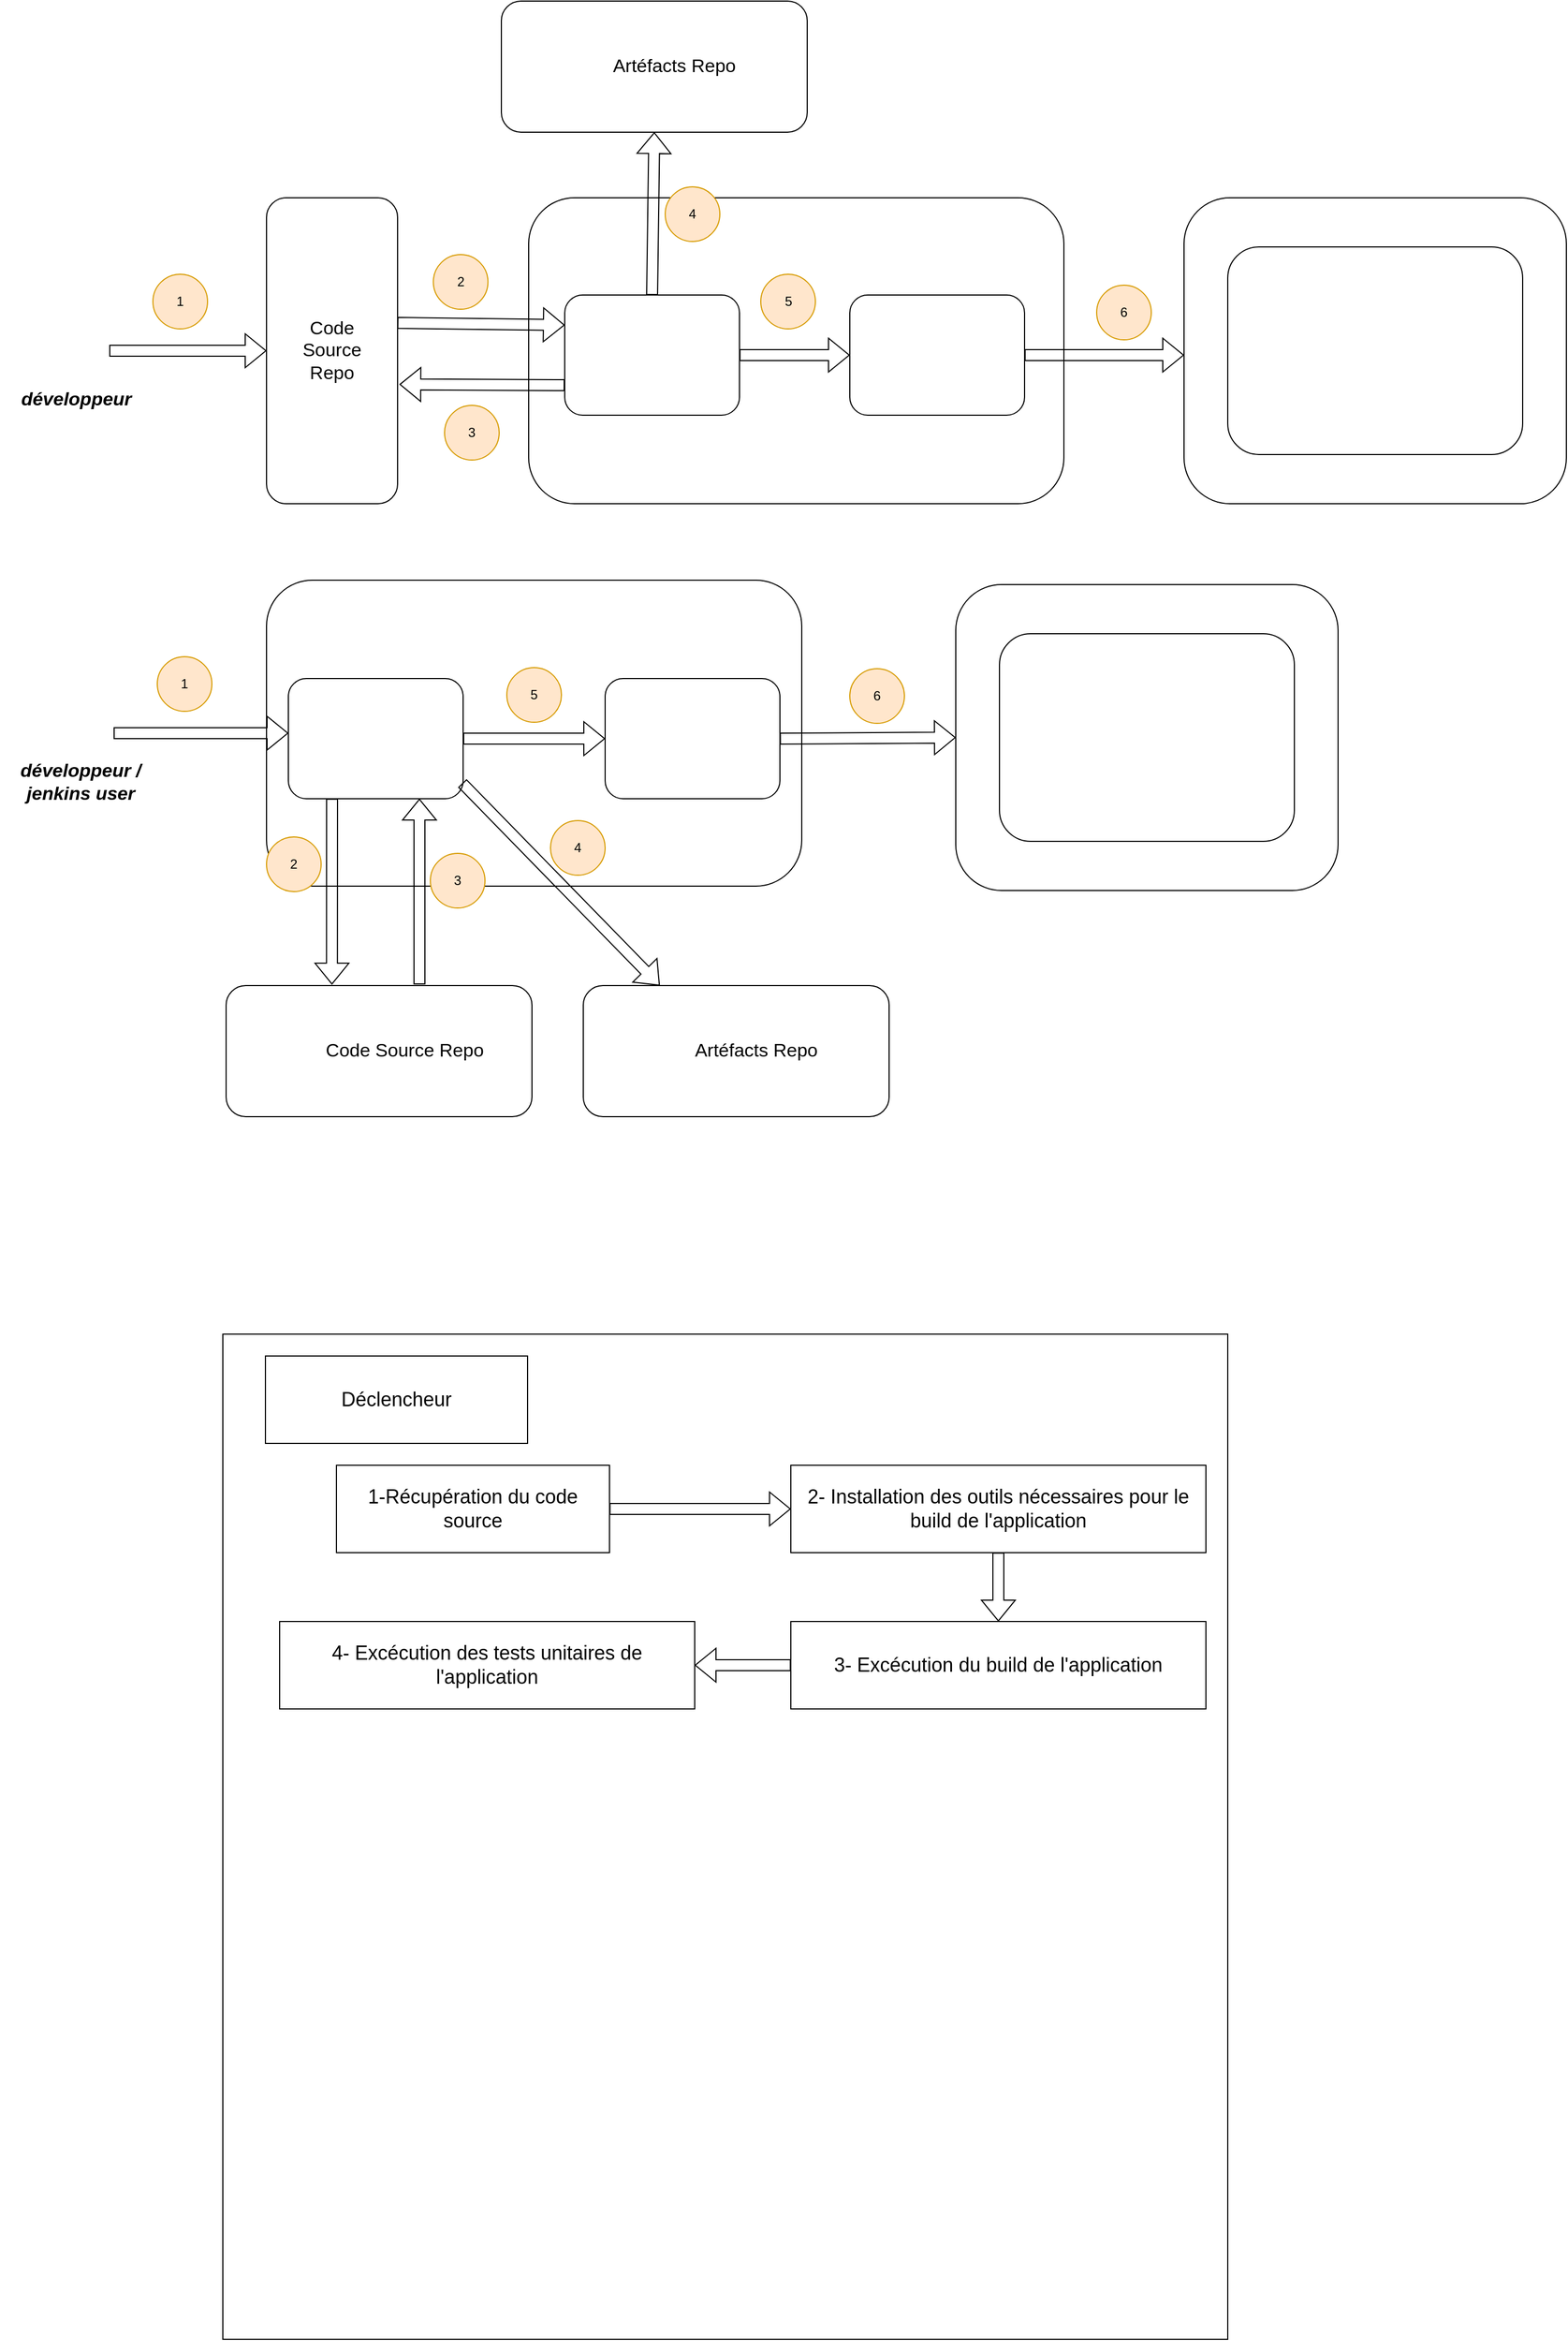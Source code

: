 <mxfile version="21.5.0" type="github">
  <diagram name="Page-1" id="I_ngALfB866X6ck2DSHW">
    <mxGraphModel dx="2417" dy="1027" grid="1" gridSize="10" guides="1" tooltips="1" connect="1" arrows="1" fold="1" page="1" pageScale="1" pageWidth="827" pageHeight="1169" math="0" shadow="0">
      <root>
        <mxCell id="0" />
        <mxCell id="1" parent="0" />
        <mxCell id="h1O3plPJuN3wcp4LjX40-3" value="&lt;font style=&quot;font-size: 17px;&quot;&gt;Code&lt;br&gt;Source&lt;br&gt;Repo&lt;/font&gt;" style="rounded=1;whiteSpace=wrap;html=1;" parent="1" vertex="1">
          <mxGeometry x="120" y="280" width="120" height="280" as="geometry" />
        </mxCell>
        <mxCell id="JewFtYphriM5EpTcfLSR-1" value="" style="rounded=1;whiteSpace=wrap;html=1;" parent="1" vertex="1">
          <mxGeometry x="360" y="280" width="490" height="280" as="geometry" />
        </mxCell>
        <mxCell id="h1O3plPJuN3wcp4LjX40-1" value="" style="shape=image;verticalLabelPosition=bottom;labelBackgroundColor=default;verticalAlign=top;aspect=fixed;imageAspect=0;image=https://humancoders-formations.s3.amazonaws.com/uploads/course/logo/155/formation-gitlab.png;" parent="1" vertex="1">
          <mxGeometry x="150" y="325" width="60" height="60" as="geometry" />
        </mxCell>
        <mxCell id="h1O3plPJuN3wcp4LjX40-2" value="" style="shape=image;verticalLabelPosition=bottom;labelBackgroundColor=default;verticalAlign=top;aspect=fixed;imageAspect=0;image=https://upload.wikimedia.org/wikipedia/commons/9/99/Sample_User_Icon.png;" parent="1" vertex="1">
          <mxGeometry x="-84" y="390" width="60" height="60" as="geometry" />
        </mxCell>
        <mxCell id="h1O3plPJuN3wcp4LjX40-9" value="" style="rounded=1;whiteSpace=wrap;html=1;" parent="1" vertex="1">
          <mxGeometry x="393" y="369" width="160" height="110" as="geometry" />
        </mxCell>
        <mxCell id="h1O3plPJuN3wcp4LjX40-5" value="" style="shape=image;verticalLabelPosition=bottom;labelBackgroundColor=default;verticalAlign=top;aspect=fixed;imageAspect=0;image=https://upload.wikimedia.org/wikipedia/commons/thumb/e/e9/Jenkins_logo.svg/1200px-Jenkins_logo.svg.png;" parent="1" vertex="1">
          <mxGeometry x="451.27" y="394" width="43.46" height="60" as="geometry" />
        </mxCell>
        <mxCell id="h1O3plPJuN3wcp4LjX40-10" value="" style="rounded=1;whiteSpace=wrap;html=1;" parent="1" vertex="1">
          <mxGeometry x="654" y="369" width="160" height="110" as="geometry" />
        </mxCell>
        <mxCell id="h1O3plPJuN3wcp4LjX40-7" value="" style="shape=image;verticalLabelPosition=bottom;labelBackgroundColor=default;verticalAlign=top;aspect=fixed;imageAspect=0;image=https://upload.wikimedia.org/wikipedia/commons/thumb/2/24/Ansible_logo.svg/1664px-Ansible_logo.svg.png;" parent="1" vertex="1">
          <mxGeometry x="701.5" y="384" width="65" height="80" as="geometry" />
        </mxCell>
        <mxCell id="h1O3plPJuN3wcp4LjX40-11" value="" style="rounded=1;whiteSpace=wrap;html=1;" parent="1" vertex="1">
          <mxGeometry x="960" y="280" width="350" height="280" as="geometry" />
        </mxCell>
        <mxCell id="h1O3plPJuN3wcp4LjX40-12" value="" style="rounded=1;whiteSpace=wrap;html=1;" parent="1" vertex="1">
          <mxGeometry x="1000" y="325" width="270" height="190" as="geometry" />
        </mxCell>
        <mxCell id="h1O3plPJuN3wcp4LjX40-4" value="" style="shape=image;verticalLabelPosition=bottom;labelBackgroundColor=default;verticalAlign=top;aspect=fixed;imageAspect=0;image=https://www.sparks-formation.com/wp-content/uploads/2020/06/iis-logo.png;" parent="1" vertex="1">
          <mxGeometry x="1010" y="340" width="66" height="30" as="geometry" />
        </mxCell>
        <mxCell id="h1O3plPJuN3wcp4LjX40-14" value="" style="shape=image;verticalLabelPosition=bottom;labelBackgroundColor=default;verticalAlign=top;aspect=fixed;imageAspect=0;image=https://logos-download.com/wp-content/uploads/2017/07/Microsoft_.NET_logo.png;" parent="1" vertex="1">
          <mxGeometry x="1093.43" y="379.5" width="87.14" height="83" as="geometry" />
        </mxCell>
        <mxCell id="h1O3plPJuN3wcp4LjX40-15" value="" style="shape=flexArrow;endArrow=classic;html=1;rounded=0;exitX=1;exitY=0.5;exitDx=0;exitDy=0;entryX=0;entryY=0.5;entryDx=0;entryDy=0;" parent="1" source="h1O3plPJuN3wcp4LjX40-2" target="h1O3plPJuN3wcp4LjX40-3" edge="1">
          <mxGeometry width="50" height="50" relative="1" as="geometry">
            <mxPoint x="187" y="630" as="sourcePoint" />
            <mxPoint x="237" y="580" as="targetPoint" />
          </mxGeometry>
        </mxCell>
        <mxCell id="h1O3plPJuN3wcp4LjX40-16" value="" style="shape=flexArrow;endArrow=classic;html=1;rounded=0;exitX=0.998;exitY=0.409;exitDx=0;exitDy=0;entryX=0;entryY=0.25;entryDx=0;entryDy=0;exitPerimeter=0;" parent="1" source="h1O3plPJuN3wcp4LjX40-3" target="h1O3plPJuN3wcp4LjX40-9" edge="1">
          <mxGeometry width="50" height="50" relative="1" as="geometry">
            <mxPoint x="240" y="398" as="sourcePoint" />
            <mxPoint x="360" y="398" as="targetPoint" />
          </mxGeometry>
        </mxCell>
        <mxCell id="h1O3plPJuN3wcp4LjX40-17" value="" style="shape=flexArrow;endArrow=classic;html=1;rounded=0;exitX=1;exitY=0.5;exitDx=0;exitDy=0;" parent="1" source="h1O3plPJuN3wcp4LjX40-10" edge="1">
          <mxGeometry width="50" height="50" relative="1" as="geometry">
            <mxPoint x="832" y="630" as="sourcePoint" />
            <mxPoint x="960" y="424" as="targetPoint" />
          </mxGeometry>
        </mxCell>
        <mxCell id="h1O3plPJuN3wcp4LjX40-18" value="" style="shape=flexArrow;endArrow=classic;html=1;rounded=0;exitX=1;exitY=0.5;exitDx=0;exitDy=0;entryX=0;entryY=0.5;entryDx=0;entryDy=0;" parent="1" source="h1O3plPJuN3wcp4LjX40-9" target="h1O3plPJuN3wcp4LjX40-10" edge="1">
          <mxGeometry width="50" height="50" relative="1" as="geometry">
            <mxPoint x="530" y="630" as="sourcePoint" />
            <mxPoint x="580" y="580" as="targetPoint" />
          </mxGeometry>
        </mxCell>
        <mxCell id="h1O3plPJuN3wcp4LjX40-19" value="&lt;b style=&quot;font-size: 17px;&quot;&gt;&lt;i style=&quot;font-size: 17px;&quot;&gt;développeur&lt;/i&gt;&lt;/b&gt;" style="text;html=1;align=center;verticalAlign=middle;whiteSpace=wrap;rounded=0;fontSize=17;" parent="1" vertex="1">
          <mxGeometry x="-124" y="450" width="140" height="30" as="geometry" />
        </mxCell>
        <mxCell id="h1O3plPJuN3wcp4LjX40-22" value="4" style="ellipse;whiteSpace=wrap;html=1;aspect=fixed;fillColor=#ffe6cc;strokeColor=#d79b00;" parent="1" vertex="1">
          <mxGeometry x="485" y="270" width="50" height="50" as="geometry" />
        </mxCell>
        <mxCell id="h1O3plPJuN3wcp4LjX40-23" value="3" style="ellipse;whiteSpace=wrap;html=1;aspect=fixed;fillColor=#ffe6cc;strokeColor=#d79b00;" parent="1" vertex="1">
          <mxGeometry x="283" y="470" width="50" height="50" as="geometry" />
        </mxCell>
        <mxCell id="h1O3plPJuN3wcp4LjX40-24" value="2" style="ellipse;whiteSpace=wrap;html=1;aspect=fixed;fillColor=#ffe6cc;strokeColor=#d79b00;" parent="1" vertex="1">
          <mxGeometry x="272.73" y="332" width="50" height="50" as="geometry" />
        </mxCell>
        <mxCell id="h1O3plPJuN3wcp4LjX40-25" value="1" style="ellipse;whiteSpace=wrap;html=1;aspect=fixed;fillColor=#ffe6cc;strokeColor=#d79b00;" parent="1" vertex="1">
          <mxGeometry x="16" y="350" width="50" height="50" as="geometry" />
        </mxCell>
        <mxCell id="PQ5IftrIV4lwFw9hW7BX-4" value="&lt;font style=&quot;font-size: 17px;&quot;&gt;&amp;nbsp; &amp;nbsp; &amp;nbsp; &amp;nbsp; &amp;nbsp; Code Source Repo&lt;/font&gt;" style="rounded=1;whiteSpace=wrap;html=1;direction=south;" parent="1" vertex="1">
          <mxGeometry x="83" y="1001" width="280" height="120" as="geometry" />
        </mxCell>
        <mxCell id="PQ5IftrIV4lwFw9hW7BX-5" value="" style="rounded=1;whiteSpace=wrap;html=1;" parent="1" vertex="1">
          <mxGeometry x="120" y="630" width="490" height="280" as="geometry" />
        </mxCell>
        <mxCell id="PQ5IftrIV4lwFw9hW7BX-6" value="" style="shape=image;verticalLabelPosition=bottom;labelBackgroundColor=default;verticalAlign=top;aspect=fixed;imageAspect=0;image=https://humancoders-formations.s3.amazonaws.com/uploads/course/logo/155/formation-gitlab.png;" parent="1" vertex="1">
          <mxGeometry x="120" y="1031" width="60" height="60" as="geometry" />
        </mxCell>
        <mxCell id="PQ5IftrIV4lwFw9hW7BX-7" value="" style="shape=image;verticalLabelPosition=bottom;labelBackgroundColor=default;verticalAlign=top;aspect=fixed;imageAspect=0;image=https://upload.wikimedia.org/wikipedia/commons/9/99/Sample_User_Icon.png;" parent="1" vertex="1">
          <mxGeometry x="-80" y="740" width="60" height="60" as="geometry" />
        </mxCell>
        <mxCell id="PQ5IftrIV4lwFw9hW7BX-8" value="" style="rounded=1;whiteSpace=wrap;html=1;" parent="1" vertex="1">
          <mxGeometry x="140" y="720" width="160" height="110" as="geometry" />
        </mxCell>
        <mxCell id="PQ5IftrIV4lwFw9hW7BX-9" value="" style="shape=image;verticalLabelPosition=bottom;labelBackgroundColor=default;verticalAlign=top;aspect=fixed;imageAspect=0;image=https://upload.wikimedia.org/wikipedia/commons/thumb/e/e9/Jenkins_logo.svg/1200px-Jenkins_logo.svg.png;" parent="1" vertex="1">
          <mxGeometry x="198.27" y="745" width="43.46" height="60" as="geometry" />
        </mxCell>
        <mxCell id="PQ5IftrIV4lwFw9hW7BX-10" value="" style="rounded=1;whiteSpace=wrap;html=1;" parent="1" vertex="1">
          <mxGeometry x="430" y="720" width="160" height="110" as="geometry" />
        </mxCell>
        <mxCell id="PQ5IftrIV4lwFw9hW7BX-11" value="" style="shape=image;verticalLabelPosition=bottom;labelBackgroundColor=default;verticalAlign=top;aspect=fixed;imageAspect=0;image=https://upload.wikimedia.org/wikipedia/commons/thumb/2/24/Ansible_logo.svg/1664px-Ansible_logo.svg.png;" parent="1" vertex="1">
          <mxGeometry x="477.5" y="735" width="65" height="80" as="geometry" />
        </mxCell>
        <mxCell id="PQ5IftrIV4lwFw9hW7BX-12" value="" style="rounded=1;whiteSpace=wrap;html=1;" parent="1" vertex="1">
          <mxGeometry x="751" y="634" width="350" height="280" as="geometry" />
        </mxCell>
        <mxCell id="PQ5IftrIV4lwFw9hW7BX-13" value="" style="rounded=1;whiteSpace=wrap;html=1;" parent="1" vertex="1">
          <mxGeometry x="791" y="679" width="270" height="190" as="geometry" />
        </mxCell>
        <mxCell id="PQ5IftrIV4lwFw9hW7BX-14" value="" style="shape=image;verticalLabelPosition=bottom;labelBackgroundColor=default;verticalAlign=top;aspect=fixed;imageAspect=0;image=https://www.sparks-formation.com/wp-content/uploads/2020/06/iis-logo.png;" parent="1" vertex="1">
          <mxGeometry x="801" y="694" width="66" height="30" as="geometry" />
        </mxCell>
        <mxCell id="PQ5IftrIV4lwFw9hW7BX-15" value="" style="shape=image;verticalLabelPosition=bottom;labelBackgroundColor=default;verticalAlign=top;aspect=fixed;imageAspect=0;image=https://logos-download.com/wp-content/uploads/2017/07/Microsoft_.NET_logo.png;" parent="1" vertex="1">
          <mxGeometry x="884.43" y="733.5" width="87.14" height="83" as="geometry" />
        </mxCell>
        <mxCell id="PQ5IftrIV4lwFw9hW7BX-16" value="" style="shape=flexArrow;endArrow=classic;html=1;rounded=0;exitX=1;exitY=0.5;exitDx=0;exitDy=0;" parent="1" source="PQ5IftrIV4lwFw9hW7BX-7" edge="1">
          <mxGeometry width="50" height="50" relative="1" as="geometry">
            <mxPoint x="191" y="980" as="sourcePoint" />
            <mxPoint x="140" y="770" as="targetPoint" />
          </mxGeometry>
        </mxCell>
        <mxCell id="PQ5IftrIV4lwFw9hW7BX-18" value="" style="shape=flexArrow;endArrow=classic;html=1;rounded=0;entryX=0;entryY=0.5;entryDx=0;entryDy=0;exitX=1;exitY=0.5;exitDx=0;exitDy=0;" parent="1" source="PQ5IftrIV4lwFw9hW7BX-10" target="PQ5IftrIV4lwFw9hW7BX-12" edge="1">
          <mxGeometry width="50" height="50" relative="1" as="geometry">
            <mxPoint x="590" y="770" as="sourcePoint" />
            <mxPoint x="886" y="930" as="targetPoint" />
          </mxGeometry>
        </mxCell>
        <mxCell id="PQ5IftrIV4lwFw9hW7BX-19" value="" style="shape=flexArrow;endArrow=classic;html=1;rounded=0;exitX=1;exitY=0.5;exitDx=0;exitDy=0;entryX=0;entryY=0.5;entryDx=0;entryDy=0;" parent="1" source="PQ5IftrIV4lwFw9hW7BX-8" target="PQ5IftrIV4lwFw9hW7BX-10" edge="1">
          <mxGeometry width="50" height="50" relative="1" as="geometry">
            <mxPoint x="534" y="980" as="sourcePoint" />
            <mxPoint x="584" y="930" as="targetPoint" />
          </mxGeometry>
        </mxCell>
        <mxCell id="PQ5IftrIV4lwFw9hW7BX-20" value="&lt;b style=&quot;font-size: 17px;&quot;&gt;&lt;i style=&quot;font-size: 17px;&quot;&gt;développeur /&lt;br&gt;jenkins user&lt;br&gt;&lt;/i&gt;&lt;/b&gt;" style="text;html=1;align=center;verticalAlign=middle;whiteSpace=wrap;rounded=0;fontSize=17;" parent="1" vertex="1">
          <mxGeometry x="-120" y="800" width="140" height="30" as="geometry" />
        </mxCell>
        <mxCell id="PQ5IftrIV4lwFw9hW7BX-21" value="4" style="ellipse;whiteSpace=wrap;html=1;aspect=fixed;fillColor=#ffe6cc;strokeColor=#d79b00;" parent="1" vertex="1">
          <mxGeometry x="380" y="850" width="50" height="50" as="geometry" />
        </mxCell>
        <mxCell id="PQ5IftrIV4lwFw9hW7BX-22" value="3" style="ellipse;whiteSpace=wrap;html=1;aspect=fixed;fillColor=#ffe6cc;strokeColor=#d79b00;" parent="1" vertex="1">
          <mxGeometry x="270" y="880" width="50" height="50" as="geometry" />
        </mxCell>
        <mxCell id="PQ5IftrIV4lwFw9hW7BX-23" value="2" style="ellipse;whiteSpace=wrap;html=1;aspect=fixed;fillColor=#ffe6cc;strokeColor=#d79b00;" parent="1" vertex="1">
          <mxGeometry x="120.0" y="865" width="50" height="50" as="geometry" />
        </mxCell>
        <mxCell id="PQ5IftrIV4lwFw9hW7BX-24" value="1" style="ellipse;whiteSpace=wrap;html=1;aspect=fixed;fillColor=#ffe6cc;strokeColor=#d79b00;" parent="1" vertex="1">
          <mxGeometry x="20" y="700" width="50" height="50" as="geometry" />
        </mxCell>
        <mxCell id="PQ5IftrIV4lwFw9hW7BX-27" value="" style="shape=flexArrow;endArrow=classic;html=1;rounded=0;exitX=0.25;exitY=1;exitDx=0;exitDy=0;entryX=-0.008;entryY=0.654;entryDx=0;entryDy=0;entryPerimeter=0;" parent="1" source="PQ5IftrIV4lwFw9hW7BX-8" target="PQ5IftrIV4lwFw9hW7BX-4" edge="1">
          <mxGeometry width="50" height="50" relative="1" as="geometry">
            <mxPoint x="195" y="830" as="sourcePoint" />
            <mxPoint x="160" y="1000" as="targetPoint" />
          </mxGeometry>
        </mxCell>
        <mxCell id="PQ5IftrIV4lwFw9hW7BX-28" value="" style="shape=flexArrow;endArrow=classic;html=1;rounded=0;entryX=0.75;entryY=1;entryDx=0;entryDy=0;" parent="1" target="PQ5IftrIV4lwFw9hW7BX-8" edge="1">
          <mxGeometry width="50" height="50" relative="1" as="geometry">
            <mxPoint x="260" y="1000" as="sourcePoint" />
            <mxPoint x="400" y="980" as="targetPoint" />
          </mxGeometry>
        </mxCell>
        <mxCell id="PQ5IftrIV4lwFw9hW7BX-29" value="5" style="ellipse;whiteSpace=wrap;html=1;aspect=fixed;fillColor=#ffe6cc;strokeColor=#d79b00;" parent="1" vertex="1">
          <mxGeometry x="340" y="710" width="50" height="50" as="geometry" />
        </mxCell>
        <mxCell id="PQ5IftrIV4lwFw9hW7BX-31" value="&lt;font style=&quot;font-size: 17px;&quot;&gt;&amp;nbsp; &amp;nbsp; &amp;nbsp; &amp;nbsp; Artéfacts Repo&lt;/font&gt;" style="rounded=1;whiteSpace=wrap;html=1;direction=south;" parent="1" vertex="1">
          <mxGeometry x="410" y="1001" width="280" height="120" as="geometry" />
        </mxCell>
        <mxCell id="PQ5IftrIV4lwFw9hW7BX-32" value="" style="shape=flexArrow;endArrow=classic;html=1;rounded=0;exitX=0.995;exitY=0.871;exitDx=0;exitDy=0;entryX=0;entryY=0.75;entryDx=0;entryDy=0;exitPerimeter=0;" parent="1" source="PQ5IftrIV4lwFw9hW7BX-8" target="PQ5IftrIV4lwFw9hW7BX-31" edge="1">
          <mxGeometry width="50" height="50" relative="1" as="geometry">
            <mxPoint x="422.27" y="827" as="sourcePoint" />
            <mxPoint x="421.27" y="1001" as="targetPoint" />
          </mxGeometry>
        </mxCell>
        <mxCell id="PQ5IftrIV4lwFw9hW7BX-33" value="" style="shape=image;verticalLabelPosition=bottom;labelBackgroundColor=default;verticalAlign=top;aspect=fixed;imageAspect=0;image=https://humancoders-formations.s3.amazonaws.com/uploads/course/logo/155/formation-gitlab.png;" parent="1" vertex="1">
          <mxGeometry x="450" y="1031" width="60" height="60" as="geometry" />
        </mxCell>
        <mxCell id="PQ5IftrIV4lwFw9hW7BX-34" value="6" style="ellipse;whiteSpace=wrap;html=1;aspect=fixed;fillColor=#ffe6cc;strokeColor=#d79b00;" parent="1" vertex="1">
          <mxGeometry x="654" y="711" width="50" height="50" as="geometry" />
        </mxCell>
        <mxCell id="PQ5IftrIV4lwFw9hW7BX-35" value="" style="shape=flexArrow;endArrow=classic;html=1;rounded=0;exitX=0;exitY=0.75;exitDx=0;exitDy=0;entryX=1.014;entryY=0.61;entryDx=0;entryDy=0;entryPerimeter=0;" parent="1" source="h1O3plPJuN3wcp4LjX40-9" target="h1O3plPJuN3wcp4LjX40-3" edge="1">
          <mxGeometry width="50" height="50" relative="1" as="geometry">
            <mxPoint x="-124" y="730" as="sourcePoint" />
            <mxPoint x="29" y="732" as="targetPoint" />
          </mxGeometry>
        </mxCell>
        <mxCell id="PQ5IftrIV4lwFw9hW7BX-36" value="&lt;span style=&quot;font-size: 17px;&quot;&gt;&amp;nbsp; &amp;nbsp; &amp;nbsp; &amp;nbsp; Artéfacts Repo&lt;/span&gt;" style="rounded=1;whiteSpace=wrap;html=1;direction=south;" parent="1" vertex="1">
          <mxGeometry x="335" y="100" width="280" height="120" as="geometry" />
        </mxCell>
        <mxCell id="PQ5IftrIV4lwFw9hW7BX-37" value="" style="shape=image;verticalLabelPosition=bottom;labelBackgroundColor=default;verticalAlign=top;aspect=fixed;imageAspect=0;image=https://humancoders-formations.s3.amazonaws.com/uploads/course/logo/155/formation-gitlab.png;" parent="1" vertex="1">
          <mxGeometry x="359" y="130" width="60" height="60" as="geometry" />
        </mxCell>
        <mxCell id="PQ5IftrIV4lwFw9hW7BX-41" value="" style="shape=flexArrow;endArrow=classic;html=1;rounded=0;entryX=1;entryY=0.5;entryDx=0;entryDy=0;exitX=0.5;exitY=0;exitDx=0;exitDy=0;" parent="1" source="h1O3plPJuN3wcp4LjX40-9" target="PQ5IftrIV4lwFw9hW7BX-36" edge="1">
          <mxGeometry width="50" height="50" relative="1" as="geometry">
            <mxPoint x="849" y="190" as="sourcePoint" />
            <mxPoint x="959" y="190" as="targetPoint" />
          </mxGeometry>
        </mxCell>
        <mxCell id="PQ5IftrIV4lwFw9hW7BX-42" value="5" style="ellipse;whiteSpace=wrap;html=1;aspect=fixed;fillColor=#ffe6cc;strokeColor=#d79b00;" parent="1" vertex="1">
          <mxGeometry x="572.5" y="350" width="50" height="50" as="geometry" />
        </mxCell>
        <mxCell id="PQ5IftrIV4lwFw9hW7BX-43" value="6" style="ellipse;whiteSpace=wrap;html=1;aspect=fixed;fillColor=#ffe6cc;strokeColor=#d79b00;" parent="1" vertex="1">
          <mxGeometry x="880" y="360" width="50" height="50" as="geometry" />
        </mxCell>
        <mxCell id="PQ5IftrIV4lwFw9hW7BX-47" value="" style="shape=image;verticalLabelPosition=bottom;labelBackgroundColor=default;verticalAlign=top;aspect=fixed;imageAspect=0;image=https://icones.pro/wp-content/uploads/2021/06/logo-windows-bleu.png;" parent="1" vertex="1">
          <mxGeometry x="542.5" y="630" width="60" height="60" as="geometry" />
        </mxCell>
        <mxCell id="PQ5IftrIV4lwFw9hW7BX-48" value="" style="shape=image;verticalLabelPosition=bottom;labelBackgroundColor=default;verticalAlign=top;aspect=fixed;imageAspect=0;image=https://icones.pro/wp-content/uploads/2021/06/logo-windows-bleu.png;" parent="1" vertex="1">
          <mxGeometry x="1033.43" y="634" width="60" height="60" as="geometry" />
        </mxCell>
        <mxCell id="PQ5IftrIV4lwFw9hW7BX-49" value="" style="shape=image;verticalLabelPosition=bottom;labelBackgroundColor=default;verticalAlign=top;aspect=fixed;imageAspect=0;image=https://icones.pro/wp-content/uploads/2021/06/logo-windows-bleu.png;" parent="1" vertex="1">
          <mxGeometry x="786" y="281" width="60" height="60" as="geometry" />
        </mxCell>
        <mxCell id="PQ5IftrIV4lwFw9hW7BX-50" value="" style="shape=image;verticalLabelPosition=bottom;labelBackgroundColor=default;verticalAlign=top;aspect=fixed;imageAspect=0;image=https://icones.pro/wp-content/uploads/2021/06/logo-windows-bleu.png;" parent="1" vertex="1">
          <mxGeometry x="1241" y="280" width="60" height="60" as="geometry" />
        </mxCell>
        <mxCell id="i29Szbcjt233VwHBPudE-1" value="" style="whiteSpace=wrap;html=1;aspect=fixed;" vertex="1" parent="1">
          <mxGeometry x="80" y="1320" width="920" height="920" as="geometry" />
        </mxCell>
        <mxCell id="i29Szbcjt233VwHBPudE-3" value="&lt;font style=&quot;font-size: 18px;&quot;&gt;Déclencheur&lt;/font&gt;" style="rounded=0;whiteSpace=wrap;html=1;" vertex="1" parent="1">
          <mxGeometry x="119" y="1340" width="240" height="80" as="geometry" />
        </mxCell>
        <mxCell id="i29Szbcjt233VwHBPudE-4" value="&lt;font style=&quot;font-size: 18px;&quot;&gt;1-Récupération du code source&lt;/font&gt;" style="rounded=0;whiteSpace=wrap;html=1;" vertex="1" parent="1">
          <mxGeometry x="184" y="1440" width="250" height="80" as="geometry" />
        </mxCell>
        <mxCell id="i29Szbcjt233VwHBPudE-5" value="" style="shape=flexArrow;endArrow=classic;html=1;rounded=0;exitX=1;exitY=0.5;exitDx=0;exitDy=0;entryX=0;entryY=0.5;entryDx=0;entryDy=0;" edge="1" parent="1" source="i29Szbcjt233VwHBPudE-4" target="i29Szbcjt233VwHBPudE-6">
          <mxGeometry width="50" height="50" relative="1" as="geometry">
            <mxPoint x="515" y="1410" as="sourcePoint" />
            <mxPoint x="565" y="1360" as="targetPoint" />
          </mxGeometry>
        </mxCell>
        <mxCell id="i29Szbcjt233VwHBPudE-6" value="&lt;span style=&quot;font-size: 18px;&quot;&gt;2- Installation des outils nécessaires pour le build de l&#39;application&lt;/span&gt;" style="rounded=0;whiteSpace=wrap;html=1;" vertex="1" parent="1">
          <mxGeometry x="600" y="1440" width="380" height="80" as="geometry" />
        </mxCell>
        <mxCell id="i29Szbcjt233VwHBPudE-7" value="&lt;span style=&quot;font-size: 18px;&quot;&gt;3- Excécution du build de l&#39;application&lt;/span&gt;" style="rounded=0;whiteSpace=wrap;html=1;" vertex="1" parent="1">
          <mxGeometry x="600" y="1583" width="380" height="80" as="geometry" />
        </mxCell>
        <mxCell id="i29Szbcjt233VwHBPudE-8" value="" style="shape=flexArrow;endArrow=classic;html=1;rounded=0;entryX=0.5;entryY=0;entryDx=0;entryDy=0;exitX=0.5;exitY=1;exitDx=0;exitDy=0;" edge="1" parent="1" source="i29Szbcjt233VwHBPudE-6" target="i29Szbcjt233VwHBPudE-7">
          <mxGeometry width="50" height="50" relative="1" as="geometry">
            <mxPoint x="590" y="1393" as="sourcePoint" />
            <mxPoint x="640" y="1343" as="targetPoint" />
          </mxGeometry>
        </mxCell>
        <mxCell id="i29Szbcjt233VwHBPudE-9" value="&lt;span style=&quot;font-size: 18px;&quot;&gt;4- Excécution des tests unitaires de l&#39;application&lt;/span&gt;" style="rounded=0;whiteSpace=wrap;html=1;" vertex="1" parent="1">
          <mxGeometry x="132" y="1583" width="380" height="80" as="geometry" />
        </mxCell>
        <mxCell id="i29Szbcjt233VwHBPudE-10" value="" style="shape=flexArrow;endArrow=classic;html=1;rounded=0;entryX=1;entryY=0.5;entryDx=0;entryDy=0;exitX=0;exitY=0.5;exitDx=0;exitDy=0;" edge="1" parent="1" source="i29Szbcjt233VwHBPudE-7" target="i29Szbcjt233VwHBPudE-9">
          <mxGeometry width="50" height="50" relative="1" as="geometry">
            <mxPoint x="590" y="1470" as="sourcePoint" />
            <mxPoint x="640" y="1420" as="targetPoint" />
          </mxGeometry>
        </mxCell>
      </root>
    </mxGraphModel>
  </diagram>
</mxfile>
